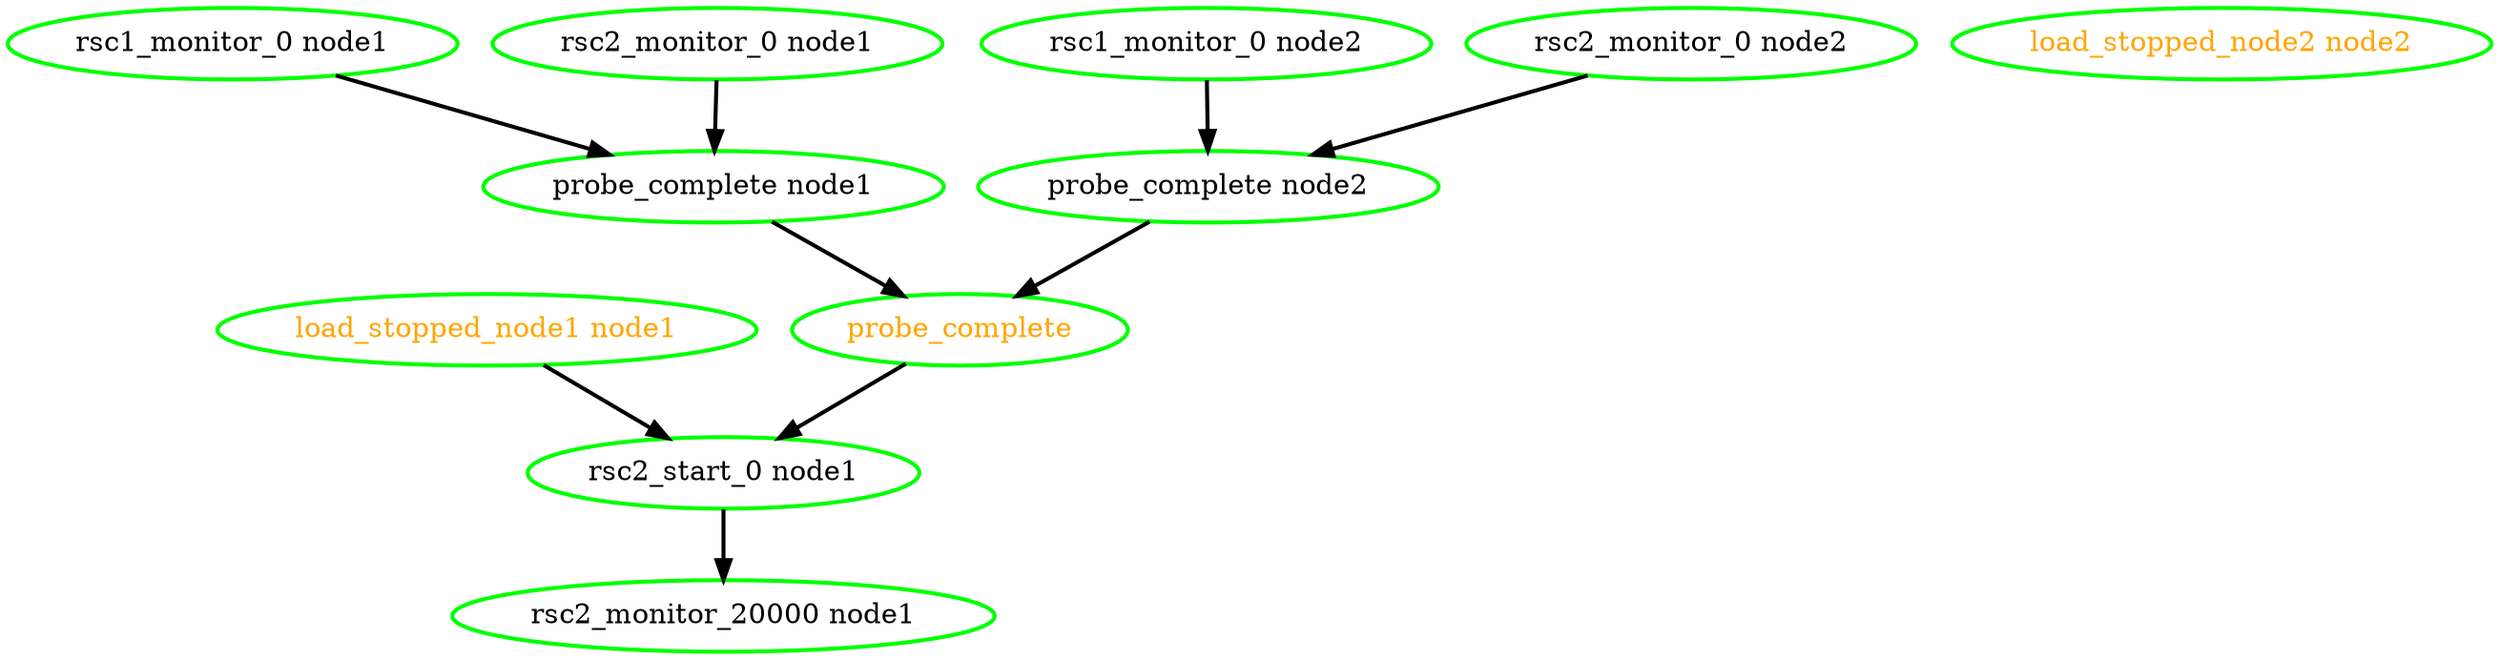 digraph "g" {
"load_stopped_node1 node1" -> "rsc2_start_0 node1" [ style = bold]
"load_stopped_node1 node1" [ style=bold color="green" fontcolor="orange"]
"load_stopped_node2 node2" [ style=bold color="green" fontcolor="orange"]
"probe_complete node1" -> "probe_complete" [ style = bold]
"probe_complete node1" [ style=bold color="green" fontcolor="black"]
"probe_complete node2" -> "probe_complete" [ style = bold]
"probe_complete node2" [ style=bold color="green" fontcolor="black"]
"probe_complete" -> "rsc2_start_0 node1" [ style = bold]
"probe_complete" [ style=bold color="green" fontcolor="orange"]
"rsc1_monitor_0 node1" -> "probe_complete node1" [ style = bold]
"rsc1_monitor_0 node1" [ style=bold color="green" fontcolor="black"]
"rsc1_monitor_0 node2" -> "probe_complete node2" [ style = bold]
"rsc1_monitor_0 node2" [ style=bold color="green" fontcolor="black"]
"rsc2_monitor_0 node1" -> "probe_complete node1" [ style = bold]
"rsc2_monitor_0 node1" [ style=bold color="green" fontcolor="black"]
"rsc2_monitor_0 node2" -> "probe_complete node2" [ style = bold]
"rsc2_monitor_0 node2" [ style=bold color="green" fontcolor="black"]
"rsc2_monitor_20000 node1" [ style=bold color="green" fontcolor="black"]
"rsc2_start_0 node1" -> "rsc2_monitor_20000 node1" [ style = bold]
"rsc2_start_0 node1" [ style=bold color="green" fontcolor="black"]
}
